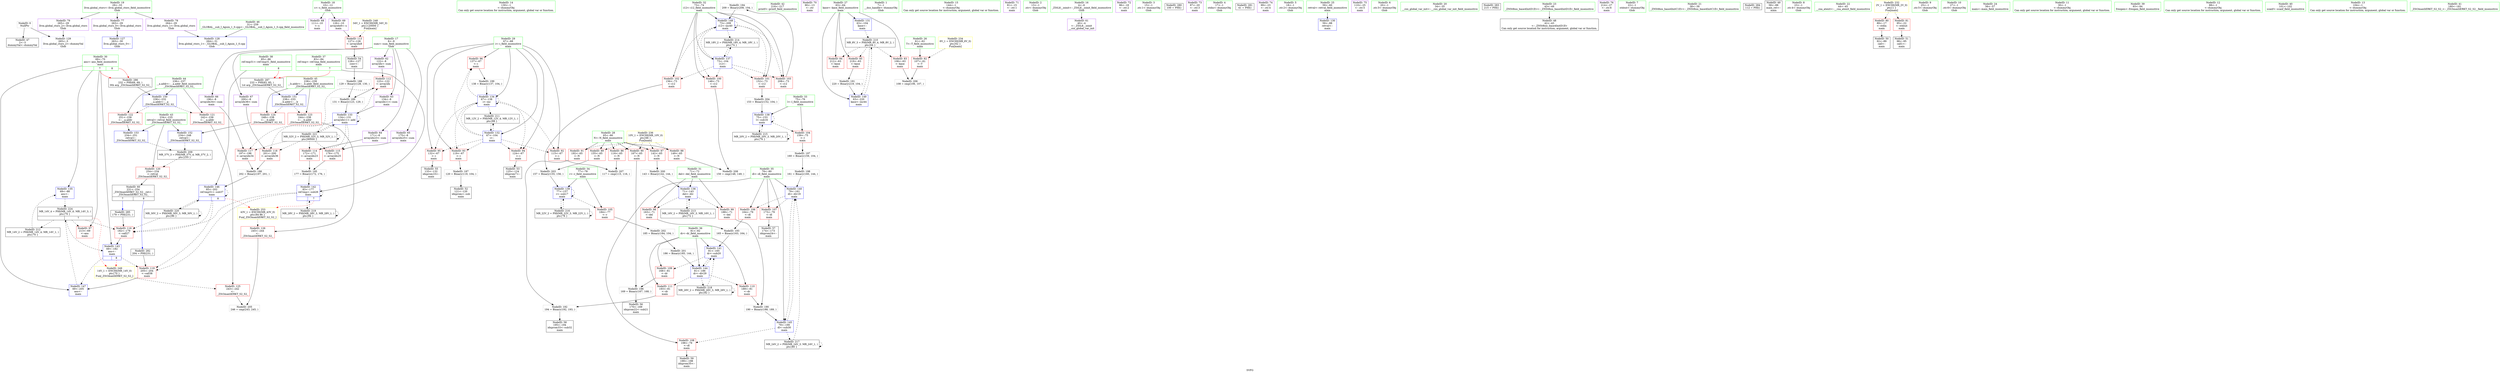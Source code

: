 digraph "SVFG" {
	label="SVFG";

	Node0x55e42d2d6420 [shape=record,color=grey,label="{NodeID: 0\nNullPtr}"];
	Node0x55e42d2d6420 -> Node0x55e42d2f29a0[style=solid];
	Node0x55e42d2d6420 -> Node0x55e42d2f8db0[style=solid];
	Node0x55e42d2f3380 [shape=record,color=red,label="{NodeID: 97\n213\<--69\n\<--ans\nmain\n}"];
	Node0x55e42d2f0e00 [shape=record,color=green,label="{NodeID: 14\n130\<--1\n\<--dummyObj\nCan only get source location for instruction, argument, global var or function.}"];
	Node0x55e42d2f6640 [shape=record,color=grey,label="{NodeID: 194\n209 = Binary(208, 104, )\n}"];
	Node0x55e42d2f6640 -> Node0x55e42d2f9d50[style=solid];
	Node0x55e42d2f2ec0 [shape=record,color=red,label="{NodeID: 111\n193\<--81\n\<--dr\nmain\n}"];
	Node0x55e42d2f2ec0 -> Node0x55e42d2f6340[style=solid];
	Node0x55e42d2f1940 [shape=record,color=green,label="{NodeID: 28\n65\<--66\nN\<--N_field_insensitive\nmain\n}"];
	Node0x55e42d2f1940 -> Node0x55e42d2f5a60[style=solid];
	Node0x55e42d2f1940 -> Node0x55e42d2f5b30[style=solid];
	Node0x55e42d2f1940 -> Node0x55e42d2f5c00[style=solid];
	Node0x55e42d2f1940 -> Node0x55e42d2f5cd0[style=solid];
	Node0x55e42d2f1940 -> Node0x55e42d2f5da0[style=solid];
	Node0x55e42d2f1940 -> Node0x55e42d2f5e70[style=solid];
	Node0x55e42d2ff110 [shape=record,color=grey,label="{NodeID: 208\n150 = cmp(148, 149, )\n}"];
	Node0x55e42d2f8a40 [shape=record,color=red,label="{NodeID: 125\n243\<--242\n\<--\n_ZSt3maxIiERKT_S2_S2_\n}"];
	Node0x55e42d2f8a40 -> Node0x55e42d2fec90[style=solid];
	Node0x55e42d2f2530 [shape=record,color=green,label="{NodeID: 42\n216\<--217\nprintf\<--printf_field_insensitive\n}"];
	Node0x55e42d2f9600 [shape=record,color=blue,label="{NodeID: 139\n77\<--157\nr\<--sub17\nmain\n}"];
	Node0x55e42d2f9600 -> Node0x55e42d2f3a00[style=dashed];
	Node0x55e42d2f9600 -> Node0x55e42d2f9600[style=dashed];
	Node0x55e42d2f9600 -> Node0x55e42d308240[style=dashed];
	Node0x55e42d2f4170 [shape=record,color=black,label="{NodeID: 56\n170\<--169\nidxprom22\<--sub21\nmain\n}"];
	Node0x55e42d30e810 [shape=record,color=yellow,style=double,label="{NodeID: 236\n10V_1 = ENCHI(MR_10V_0)\npts\{66 \}\nFun[main]}"];
	Node0x55e42d30e810 -> Node0x55e42d2f5a60[style=dashed];
	Node0x55e42d30e810 -> Node0x55e42d2f5b30[style=dashed];
	Node0x55e42d30e810 -> Node0x55e42d2f5c00[style=dashed];
	Node0x55e42d30e810 -> Node0x55e42d2f5cd0[style=dashed];
	Node0x55e42d30e810 -> Node0x55e42d2f5da0[style=dashed];
	Node0x55e42d30e810 -> Node0x55e42d2f5e70[style=dashed];
	Node0x55e42d2fa160 [shape=record,color=blue,label="{NodeID: 153\n234\<--251\nretval\<--\n_ZSt3maxIiERKT_S2_S2_\n}"];
	Node0x55e42d2fa160 -> Node0x55e42d305f40[style=dashed];
	Node0x55e42d2f4cd0 [shape=record,color=purple,label="{NodeID: 70\n90\<--13\n\<--.str\nmain\n}"];
	Node0x55e42d2f58c0 [shape=record,color=red,label="{NodeID: 84\n212\<--63\n\<--kase\nmain\n}"];
	Node0x55e42d2ef690 [shape=record,color=green,label="{NodeID: 1\n7\<--1\n__dso_handle\<--dummyObj\nGlob }"];
	Node0x55e42d2f3450 [shape=record,color=red,label="{NodeID: 98\n163\<--71\n\<--del\nmain\n}"];
	Node0x55e42d2f3450 -> Node0x55e42d2f64c0[style=solid];
	Node0x55e42d2f0e90 [shape=record,color=green,label="{NodeID: 15\n144\<--1\n\<--dummyObj\nCan only get source location for instruction, argument, global var or function.}"];
	Node0x55e42d2f67c0 [shape=record,color=grey,label="{NodeID: 195\n177 = Binary(172, 176, )\n}"];
	Node0x55e42d2f67c0 -> Node0x55e42d2f9870[style=solid];
	Node0x55e42d2f2f90 [shape=record,color=red,label="{NodeID: 112\n123\<--122\n\<--arrayidx\nmain\n}"];
	Node0x55e42d2f2f90 -> Node0x55e42d2fc480[style=solid];
	Node0x55e42d2f1a10 [shape=record,color=green,label="{NodeID: 29\n67\<--68\ni\<--i_field_insensitive\nmain\n}"];
	Node0x55e42d2f1a10 -> Node0x55e42d2f5f40[style=solid];
	Node0x55e42d2f1a10 -> Node0x55e42d2f6010[style=solid];
	Node0x55e42d2f1a10 -> Node0x55e42d2f60e0[style=solid];
	Node0x55e42d2f1a10 -> Node0x55e42d2f61b0[style=solid];
	Node0x55e42d2f1a10 -> Node0x55e42d2f32b0[style=solid];
	Node0x55e42d2f1a10 -> Node0x55e42d2f9050[style=solid];
	Node0x55e42d2f1a10 -> Node0x55e42d2f91f0[style=solid];
	Node0x55e42d305f40 [shape=record,color=black,label="{NodeID: 209\nMR_37V_3 = PHI(MR_37V_4, MR_37V_2, )\npts\{235 \}\n}"];
	Node0x55e42d305f40 -> Node0x55e42d2f8630[style=dashed];
	Node0x55e42d2f8b10 [shape=record,color=red,label="{NodeID: 126\n245\<--244\n\<--\n_ZSt3maxIiERKT_S2_S2_\n}"];
	Node0x55e42d2f8b10 -> Node0x55e42d2fec90[style=solid];
	Node0x55e42d2f2630 [shape=record,color=green,label="{NodeID: 43\n234\<--235\nretval\<--retval_field_insensitive\n_ZSt3maxIiERKT_S2_S2_\n}"];
	Node0x55e42d2f2630 -> Node0x55e42d2f8630[style=solid];
	Node0x55e42d2f2630 -> Node0x55e42d2fa090[style=solid];
	Node0x55e42d2f2630 -> Node0x55e42d2fa160[style=solid];
	Node0x55e42d2f96d0 [shape=record,color=blue,label="{NodeID: 140\n79\<--161\ndl\<--div19\nmain\n}"];
	Node0x55e42d2f96d0 -> Node0x55e42d2f2ab0[style=dashed];
	Node0x55e42d2f96d0 -> Node0x55e42d2f2b80[style=dashed];
	Node0x55e42d2f96d0 -> Node0x55e42d2f9ae0[style=dashed];
	Node0x55e42d2f4240 [shape=record,color=black,label="{NodeID: 57\n174\<--173\nidxprom24\<--\nmain\n}"];
	Node0x55e42d2f4da0 [shape=record,color=purple,label="{NodeID: 71\n91\<--15\n\<--.str.1\nmain\n}"];
	Node0x55e42d2f5990 [shape=record,color=red,label="{NodeID: 85\n219\<--63\n\<--kase\nmain\n}"];
	Node0x55e42d2f5990 -> Node0x55e42d2fc780[style=solid];
	Node0x55e42d2eff40 [shape=record,color=green,label="{NodeID: 2\n13\<--1\n.str\<--dummyObj\nGlob }"];
	Node0x55e42d2f3520 [shape=record,color=red,label="{NodeID: 99\n188\<--71\n\<--del\nmain\n}"];
	Node0x55e42d2f3520 -> Node0x55e42d2fc600[style=solid];
	Node0x55e42d2f0f20 [shape=record,color=green,label="{NodeID: 16\n4\<--6\n_ZStL8__ioinit\<--_ZStL8__ioinit_field_insensitive\nGlob }"];
	Node0x55e42d2f0f20 -> Node0x55e42d2f4580[style=solid];
	Node0x55e42d2f6940 [shape=record,color=grey,label="{NodeID: 196\n169 = Binary(167, 168, )\n}"];
	Node0x55e42d2f6940 -> Node0x55e42d2f4170[style=solid];
	Node0x55e42d2f3060 [shape=record,color=red,label="{NodeID: 113\n127\<--126\n\<--arrayidx8\nmain\n}"];
	Node0x55e42d2f3060 -> Node0x55e42d2f3fd0[style=solid];
	Node0x55e42d2f1ae0 [shape=record,color=green,label="{NodeID: 30\n69\<--70\nans\<--ans_field_insensitive\nmain\n|{|<s4>7|<s5>8}}"];
	Node0x55e42d2f1ae0 -> Node0x55e42d2f3380[style=solid];
	Node0x55e42d2f1ae0 -> Node0x55e42d2f92c0[style=solid];
	Node0x55e42d2f1ae0 -> Node0x55e42d2f9940[style=solid];
	Node0x55e42d2f1ae0 -> Node0x55e42d2f9c80[style=solid];
	Node0x55e42d2f1ae0:s4 -> Node0x55e42d31da40[style=solid,color=red];
	Node0x55e42d2f1ae0:s5 -> Node0x55e42d31da40[style=solid,color=red];
	Node0x55e42d306440 [shape=record,color=black,label="{NodeID: 210\nMR_8V_3 = PHI(MR_8V_4, MR_8V_2, )\npts\{64 \}\n}"];
	Node0x55e42d306440 -> Node0x55e42d2f57f0[style=dashed];
	Node0x55e42d306440 -> Node0x55e42d2f58c0[style=dashed];
	Node0x55e42d306440 -> Node0x55e42d2f5990[style=dashed];
	Node0x55e42d306440 -> Node0x55e42d2f9e20[style=dashed];
	Node0x55e42d2f8be0 [shape=record,color=blue,label="{NodeID: 127\n263\<--30\nllvm.global_ctors_0\<--\nGlob }"];
	Node0x55e42d2f2700 [shape=record,color=green,label="{NodeID: 44\n236\<--237\n__a.addr\<--__a.addr_field_insensitive\n_ZSt3maxIiERKT_S2_S2_\n}"];
	Node0x55e42d2f2700 -> Node0x55e42d2f8700[style=solid];
	Node0x55e42d2f2700 -> Node0x55e42d2f87d0[style=solid];
	Node0x55e42d2f2700 -> Node0x55e42d2f9ef0[style=solid];
	Node0x55e42d30aa40 [shape=record,color=black,label="{NodeID: 224\nMR_14V_4 = PHI(MR_14V_6, MR_14V_3, )\npts\{70 \}\n|{|<s4>7}}"];
	Node0x55e42d30aa40 -> Node0x55e42d2f3380[style=dashed];
	Node0x55e42d30aa40 -> Node0x55e42d2f8330[style=dashed];
	Node0x55e42d30aa40 -> Node0x55e42d2f9940[style=dashed];
	Node0x55e42d30aa40 -> Node0x55e42d306e40[style=dashed];
	Node0x55e42d30aa40:s4 -> Node0x55e42d30f370[style=dashed,color=red];
	Node0x55e42d2f97a0 [shape=record,color=blue,label="{NodeID: 141\n81\<--165\ndr\<--sub20\nmain\n}"];
	Node0x55e42d2f97a0 -> Node0x55e42d2f2d20[style=dashed];
	Node0x55e42d2f97a0 -> Node0x55e42d2f9a10[style=dashed];
	Node0x55e42d2f4310 [shape=record,color=black,label="{NodeID: 58\n195\<--194\nidxprom33\<--sub32\nmain\n}"];
	Node0x55e42d2f4e70 [shape=record,color=purple,label="{NodeID: 72\n96\<--18\n\<--.str.2\nmain\n}"];
	Node0x55e42d2f5a60 [shape=record,color=red,label="{NodeID: 86\n116\<--65\n\<--N\nmain\n}"];
	Node0x55e42d2f5a60 -> Node0x55e42d2fef90[style=solid];
	Node0x55e42d2effd0 [shape=record,color=green,label="{NodeID: 3\n15\<--1\n.str.1\<--dummyObj\nGlob }"];
	Node0x55e42d2f35f0 [shape=record,color=red,label="{NodeID: 100\n148\<--73\n\<--i12\nmain\n}"];
	Node0x55e42d2f35f0 -> Node0x55e42d2ff110[style=solid];
	Node0x55e42d2f0ff0 [shape=record,color=green,label="{NodeID: 17\n8\<--9\nsum\<--sum_field_insensitive\nGlob }"];
	Node0x55e42d2f0ff0 -> Node0x55e42d2f4650[style=solid];
	Node0x55e42d2f0ff0 -> Node0x55e42d2f4720[style=solid];
	Node0x55e42d2f0ff0 -> Node0x55e42d2f47f0[style=solid];
	Node0x55e42d2f0ff0 -> Node0x55e42d2f48c0[style=solid];
	Node0x55e42d2f0ff0 -> Node0x55e42d2f4990[style=solid];
	Node0x55e42d2f0ff0 -> Node0x55e42d2f4a60[style=solid];
	Node0x55e42d084520 [shape=record,color=black,label="{NodeID: 280\n100 = PHI()\n}"];
	Node0x55e42d2f6ac0 [shape=record,color=grey,label="{NodeID: 197\n160 = Binary(159, 104, )\n}"];
	Node0x55e42d2f6ac0 -> Node0x55e42d2f6c40[style=solid];
	Node0x55e42d2f3130 [shape=record,color=red,label="{NodeID: 114\n172\<--171\n\<--arrayidx23\nmain\n}"];
	Node0x55e42d2f3130 -> Node0x55e42d2f67c0[style=solid];
	Node0x55e42d2f1bb0 [shape=record,color=green,label="{NodeID: 31\n71\<--72\ndel\<--del_field_insensitive\nmain\n}"];
	Node0x55e42d2f1bb0 -> Node0x55e42d2f3450[style=solid];
	Node0x55e42d2f1bb0 -> Node0x55e42d2f3520[style=solid];
	Node0x55e42d2f1bb0 -> Node0x55e42d2f9390[style=solid];
	Node0x55e42d306940 [shape=record,color=black,label="{NodeID: 211\nMR_12V_2 = PHI(MR_12V_4, MR_12V_1, )\npts\{68 \}\n}"];
	Node0x55e42d306940 -> Node0x55e42d2f9050[style=dashed];
	Node0x55e42d2f8cb0 [shape=record,color=blue,label="{NodeID: 128\n264\<--31\nllvm.global_ctors_1\<--_GLOBAL__sub_I_Aguin_1_0.cpp\nGlob }"];
	Node0x55e42d2f27d0 [shape=record,color=green,label="{NodeID: 45\n238\<--239\n__b.addr\<--__b.addr_field_insensitive\n_ZSt3maxIiERKT_S2_S2_\n}"];
	Node0x55e42d2f27d0 -> Node0x55e42d2f88a0[style=solid];
	Node0x55e42d2f27d0 -> Node0x55e42d2f8970[style=solid];
	Node0x55e42d2f27d0 -> Node0x55e42d2f9fc0[style=solid];
	Node0x55e42d2f9870 [shape=record,color=blue,label="{NodeID: 142\n83\<--177\nref.tmp\<--sub26\nmain\n|{|<s4>7}}"];
	Node0x55e42d2f9870 -> Node0x55e42d2f8330[style=dashed];
	Node0x55e42d2f9870 -> Node0x55e42d2f8560[style=dashed];
	Node0x55e42d2f9870 -> Node0x55e42d2f9870[style=dashed];
	Node0x55e42d2f9870 -> Node0x55e42d309140[style=dashed];
	Node0x55e42d2f9870:s4 -> Node0x55e42d30f720[style=dashed,color=red];
	Node0x55e42d2f43e0 [shape=record,color=black,label="{NodeID: 59\n199\<--198\nidxprom35\<--\nmain\n}"];
	Node0x55e42d2f4f40 [shape=record,color=purple,label="{NodeID: 73\n97\<--20\n\<--.str.3\nmain\n}"];
	Node0x55e42d30f720 [shape=record,color=yellow,style=double,label="{NodeID: 253\n43V_1 = ENCHI(MR_43V_0)\npts\{84 86 \}\nFun[_ZSt3maxIiERKT_S2_S2_]}"];
	Node0x55e42d30f720 -> Node0x55e42d2f8b10[style=dashed];
	Node0x55e42d2f5b30 [shape=record,color=red,label="{NodeID: 87\n142\<--65\n\<--N\nmain\n}"];
	Node0x55e42d2f5b30 -> Node0x55e42d2f6f40[style=solid];
	Node0x55e42d2f0060 [shape=record,color=green,label="{NodeID: 4\n17\<--1\nstdin\<--dummyObj\nGlob }"];
	Node0x55e42d2f36c0 [shape=record,color=red,label="{NodeID: 101\n152\<--73\n\<--i12\nmain\n}"];
	Node0x55e42d2f36c0 -> Node0x55e42d2feb10[style=solid];
	Node0x55e42d2f10c0 [shape=record,color=green,label="{NodeID: 18\n10\<--12\ns\<--s_field_insensitive\nGlob }"];
	Node0x55e42d2f10c0 -> Node0x55e42d2f4b30[style=solid];
	Node0x55e42d2f10c0 -> Node0x55e42d2f4c00[style=solid];
	Node0x55e42d31d450 [shape=record,color=black,label="{NodeID: 281\n41 = PHI()\n}"];
	Node0x55e42d2f6c40 [shape=record,color=grey,label="{NodeID: 198\n161 = Binary(160, 144, )\n}"];
	Node0x55e42d2f6c40 -> Node0x55e42d2f96d0[style=solid];
	Node0x55e42d2f82a0 [shape=record,color=red,label="{NodeID: 115\n176\<--175\n\<--arrayidx25\nmain\n}"];
	Node0x55e42d2f82a0 -> Node0x55e42d2f67c0[style=solid];
	Node0x55e42d2f1c80 [shape=record,color=green,label="{NodeID: 32\n73\<--74\ni12\<--i12_field_insensitive\nmain\n}"];
	Node0x55e42d2f1c80 -> Node0x55e42d2f35f0[style=solid];
	Node0x55e42d2f1c80 -> Node0x55e42d2f36c0[style=solid];
	Node0x55e42d2f1c80 -> Node0x55e42d2f3790[style=solid];
	Node0x55e42d2f1c80 -> Node0x55e42d2f3860[style=solid];
	Node0x55e42d2f1c80 -> Node0x55e42d2f9460[style=solid];
	Node0x55e42d2f1c80 -> Node0x55e42d2f9d50[style=solid];
	Node0x55e42d306e40 [shape=record,color=black,label="{NodeID: 212\nMR_14V_2 = PHI(MR_14V_4, MR_14V_1, )\npts\{70 \}\n}"];
	Node0x55e42d306e40 -> Node0x55e42d2f92c0[style=dashed];
	Node0x55e42d2f8db0 [shape=record,color=blue, style = dotted,label="{NodeID: 129\n265\<--3\nllvm.global_ctors_2\<--dummyVal\nGlob }"];
	Node0x55e42d2f28a0 [shape=record,color=green,label="{NodeID: 46\n31\<--259\n_GLOBAL__sub_I_Aguin_1_0.cpp\<--_GLOBAL__sub_I_Aguin_1_0.cpp_field_insensitive\n}"];
	Node0x55e42d2f28a0 -> Node0x55e42d2f8cb0[style=solid];
	Node0x55e42d2f9940 [shape=record,color=blue,label="{NodeID: 143\n69\<--182\nans\<--\nmain\n|{|<s2>8}}"];
	Node0x55e42d2f9940 -> Node0x55e42d2f8560[style=dashed];
	Node0x55e42d2f9940 -> Node0x55e42d2f9c80[style=dashed];
	Node0x55e42d2f9940:s2 -> Node0x55e42d30f370[style=dashed,color=red];
	Node0x55e42d2f44b0 [shape=record,color=black,label="{NodeID: 60\n231\<--254\n_ZSt3maxIiERKT_S2_S2__ret\<--\n_ZSt3maxIiERKT_S2_S2_\n|{<s0>7|<s1>8}}"];
	Node0x55e42d2f44b0:s0 -> Node0x55e42d31d8e0[style=solid,color=blue];
	Node0x55e42d2f44b0:s1 -> Node0x55e42d31d550[style=solid,color=blue];
	Node0x55e42d2f5010 [shape=record,color=purple,label="{NodeID: 74\n99\<--23\n\<--.str.4\nmain\n}"];
	Node0x55e42d2f5c00 [shape=record,color=red,label="{NodeID: 88\n149\<--65\n\<--N\nmain\n}"];
	Node0x55e42d2f5c00 -> Node0x55e42d2ff110[style=solid];
	Node0x55e42d2f08f0 [shape=record,color=green,label="{NodeID: 5\n18\<--1\n.str.2\<--dummyObj\nGlob }"];
	Node0x55e42d2f3790 [shape=record,color=red,label="{NodeID: 102\n156\<--73\n\<--i12\nmain\n}"];
	Node0x55e42d2f3790 -> Node0x55e42d2fe990[style=solid];
	Node0x55e42d2f1190 [shape=record,color=green,label="{NodeID: 19\n29\<--33\nllvm.global_ctors\<--llvm.global_ctors_field_insensitive\nGlob }"];
	Node0x55e42d2f1190 -> Node0x55e42d2f5280[style=solid];
	Node0x55e42d2f1190 -> Node0x55e42d2f5380[style=solid];
	Node0x55e42d2f1190 -> Node0x55e42d2f5480[style=solid];
	Node0x55e42d31d550 [shape=record,color=black,label="{NodeID: 282\n204 = PHI(231, )\n}"];
	Node0x55e42d31d550 -> Node0x55e42d2f8560[style=solid];
	Node0x55e42d2f6dc0 [shape=record,color=grey,label="{NodeID: 199\n138 = Binary(137, 104, )\n}"];
	Node0x55e42d2f6dc0 -> Node0x55e42d2f91f0[style=solid];
	Node0x55e42d2f8330 [shape=record,color=red,label="{NodeID: 116\n182\<--179\n\<--call27\nmain\n}"];
	Node0x55e42d2f8330 -> Node0x55e42d2f9940[style=solid];
	Node0x55e42d2f1d50 [shape=record,color=green,label="{NodeID: 33\n75\<--76\nl\<--l_field_insensitive\nmain\n}"];
	Node0x55e42d2f1d50 -> Node0x55e42d2f3930[style=solid];
	Node0x55e42d2f1d50 -> Node0x55e42d2f9530[style=solid];
	Node0x55e42d307340 [shape=record,color=black,label="{NodeID: 213\nMR_16V_2 = PHI(MR_16V_3, MR_16V_1, )\npts\{72 \}\n}"];
	Node0x55e42d307340 -> Node0x55e42d2f9390[style=dashed];
	Node0x55e42d2f8eb0 [shape=record,color=blue,label="{NodeID: 130\n59\<--88\nretval\<--\nmain\n}"];
	Node0x55e42d2f29a0 [shape=record,color=black,label="{NodeID: 47\n2\<--3\ndummyVal\<--dummyVal\n}"];
	Node0x55e42d2f9a10 [shape=record,color=blue,label="{NodeID: 144\n81\<--186\ndr\<--div29\nmain\n}"];
	Node0x55e42d2f9a10 -> Node0x55e42d2f2df0[style=dashed];
	Node0x55e42d2f9a10 -> Node0x55e42d2f2ec0[style=dashed];
	Node0x55e42d2f9a10 -> Node0x55e42d2f97a0[style=dashed];
	Node0x55e42d2f9a10 -> Node0x55e42d308c40[style=dashed];
	Node0x55e42d2f4580 [shape=record,color=purple,label="{NodeID: 61\n40\<--4\n\<--_ZStL8__ioinit\n__cxx_global_var_init\n}"];
	Node0x55e42d2f50e0 [shape=record,color=purple,label="{NodeID: 75\n110\<--25\n\<--.str.5\nmain\n}"];
	Node0x55e42d2f5cd0 [shape=record,color=red,label="{NodeID: 89\n155\<--65\n\<--N\nmain\n}"];
	Node0x55e42d2f5cd0 -> Node0x55e42d2fe990[style=solid];
	Node0x55e42d2f0980 [shape=record,color=green,label="{NodeID: 6\n20\<--1\n.str.3\<--dummyObj\nGlob }"];
	Node0x55e42d2fc000 [shape=record,color=grey,label="{NodeID: 186\n202 = Binary(197, 201, )\n}"];
	Node0x55e42d2fc000 -> Node0x55e42d2f9bb0[style=solid];
	Node0x55e42d2f3860 [shape=record,color=red,label="{NodeID: 103\n208\<--73\n\<--i12\nmain\n}"];
	Node0x55e42d2f3860 -> Node0x55e42d2f6640[style=solid];
	Node0x55e42d2f1260 [shape=record,color=green,label="{NodeID: 20\n34\<--35\n__cxx_global_var_init\<--__cxx_global_var_init_field_insensitive\n}"];
	Node0x55e42d31d740 [shape=record,color=black,label="{NodeID: 283\n215 = PHI()\n}"];
	Node0x55e42d2f6f40 [shape=record,color=grey,label="{NodeID: 200\n143 = Binary(142, 144, )\n}"];
	Node0x55e42d2f6f40 -> Node0x55e42d2f9390[style=solid];
	Node0x55e42d2f83c0 [shape=record,color=red,label="{NodeID: 117\n197\<--196\n\<--arrayidx34\nmain\n}"];
	Node0x55e42d2f83c0 -> Node0x55e42d2fc000[style=solid];
	Node0x55e42d2f1e20 [shape=record,color=green,label="{NodeID: 34\n77\<--78\nr\<--r_field_insensitive\nmain\n}"];
	Node0x55e42d2f1e20 -> Node0x55e42d2f3a00[style=solid];
	Node0x55e42d2f1e20 -> Node0x55e42d2f9600[style=solid];
	Node0x55e42d307840 [shape=record,color=black,label="{NodeID: 214\nMR_18V_2 = PHI(MR_18V_4, MR_18V_1, )\npts\{74 \}\n}"];
	Node0x55e42d307840 -> Node0x55e42d2f9460[style=dashed];
	Node0x55e42d2f8f80 [shape=record,color=blue,label="{NodeID: 131\n63\<--104\nkase\<--\nmain\n}"];
	Node0x55e42d2f8f80 -> Node0x55e42d306440[style=dashed];
	Node0x55e42d2f3ac0 [shape=record,color=black,label="{NodeID: 48\n42\<--43\n\<--_ZNSt8ios_base4InitD1Ev\nCan only get source location for instruction, argument, global var or function.}"];
	Node0x55e42d2f9ae0 [shape=record,color=blue,label="{NodeID: 145\n79\<--190\ndl\<--sub30\nmain\n}"];
	Node0x55e42d2f9ae0 -> Node0x55e42d2f2c50[style=dashed];
	Node0x55e42d2f9ae0 -> Node0x55e42d2f96d0[style=dashed];
	Node0x55e42d2f9ae0 -> Node0x55e42d308740[style=dashed];
	Node0x55e42d2f4650 [shape=record,color=purple,label="{NodeID: 62\n122\<--8\narrayidx\<--sum\nmain\n}"];
	Node0x55e42d2f4650 -> Node0x55e42d2f2f90[style=solid];
	Node0x55e42d2f51b0 [shape=record,color=purple,label="{NodeID: 76\n214\<--27\n\<--.str.6\nmain\n}"];
	Node0x55e42d2f5da0 [shape=record,color=red,label="{NodeID: 90\n167\<--65\n\<--N\nmain\n}"];
	Node0x55e42d2f5da0 -> Node0x55e42d2f6940[style=solid];
	Node0x55e42d2f0a10 [shape=record,color=green,label="{NodeID: 7\n22\<--1\nstdout\<--dummyObj\nGlob }"];
	Node0x55e42d2fc180 [shape=record,color=grey,label="{NodeID: 187\n120 = Binary(119, 104, )\n}"];
	Node0x55e42d2fc180 -> Node0x55e42d2f3e30[style=solid];
	Node0x55e42d2f3930 [shape=record,color=red,label="{NodeID: 104\n159\<--75\n\<--l\nmain\n}"];
	Node0x55e42d2f3930 -> Node0x55e42d2f6ac0[style=solid];
	Node0x55e42d2f1330 [shape=record,color=green,label="{NodeID: 21\n38\<--39\n_ZNSt8ios_base4InitC1Ev\<--_ZNSt8ios_base4InitC1Ev_field_insensitive\n}"];
	Node0x55e42d31d810 [shape=record,color=black,label="{NodeID: 284\n112 = PHI()\n}"];
	Node0x55e42d2f70c0 [shape=record,color=grey,label="{NodeID: 201\n186 = Binary(185, 144, )\n}"];
	Node0x55e42d2f70c0 -> Node0x55e42d2f9a10[style=solid];
	Node0x55e42d2f8490 [shape=record,color=red,label="{NodeID: 118\n201\<--200\n\<--arrayidx36\nmain\n}"];
	Node0x55e42d2f8490 -> Node0x55e42d2fc000[style=solid];
	Node0x55e42d2f1ef0 [shape=record,color=green,label="{NodeID: 35\n79\<--80\ndl\<--dl_field_insensitive\nmain\n}"];
	Node0x55e42d2f1ef0 -> Node0x55e42d2f2ab0[style=solid];
	Node0x55e42d2f1ef0 -> Node0x55e42d2f2b80[style=solid];
	Node0x55e42d2f1ef0 -> Node0x55e42d2f2c50[style=solid];
	Node0x55e42d2f1ef0 -> Node0x55e42d2f96d0[style=solid];
	Node0x55e42d2f1ef0 -> Node0x55e42d2f9ae0[style=solid];
	Node0x55e42d307d40 [shape=record,color=black,label="{NodeID: 215\nMR_20V_2 = PHI(MR_20V_3, MR_20V_1, )\npts\{76 \}\n}"];
	Node0x55e42d307d40 -> Node0x55e42d2f9530[style=dashed];
	Node0x55e42d307d40 -> Node0x55e42d307d40[style=dashed];
	Node0x55e42d2f9050 [shape=record,color=blue,label="{NodeID: 132\n67\<--104\ni\<--\nmain\n}"];
	Node0x55e42d2f9050 -> Node0x55e42d2f5f40[style=dashed];
	Node0x55e42d2f9050 -> Node0x55e42d2f6010[style=dashed];
	Node0x55e42d2f9050 -> Node0x55e42d2f60e0[style=dashed];
	Node0x55e42d2f9050 -> Node0x55e42d2f61b0[style=dashed];
	Node0x55e42d2f9050 -> Node0x55e42d2f32b0[style=dashed];
	Node0x55e42d2f9050 -> Node0x55e42d2f91f0[style=dashed];
	Node0x55e42d2f9050 -> Node0x55e42d306940[style=dashed];
	Node0x55e42d2f3bc0 [shape=record,color=black,label="{NodeID: 49\n58\<--88\nmain_ret\<--\nmain\n}"];
	Node0x55e42d2f9bb0 [shape=record,color=blue,label="{NodeID: 146\n85\<--202\nref.tmp31\<--sub37\nmain\n|{|<s4>8}}"];
	Node0x55e42d2f9bb0 -> Node0x55e42d2f8330[style=dashed];
	Node0x55e42d2f9bb0 -> Node0x55e42d2f8560[style=dashed];
	Node0x55e42d2f9bb0 -> Node0x55e42d2f9bb0[style=dashed];
	Node0x55e42d2f9bb0 -> Node0x55e42d309640[style=dashed];
	Node0x55e42d2f9bb0:s4 -> Node0x55e42d30f720[style=dashed,color=red];
	Node0x55e42d2f4720 [shape=record,color=purple,label="{NodeID: 63\n134\<--8\narrayidx11\<--sum\nmain\n}"];
	Node0x55e42d2f4720 -> Node0x55e42d2f9120[style=solid];
	Node0x55e42d2f5280 [shape=record,color=purple,label="{NodeID: 77\n263\<--29\nllvm.global_ctors_0\<--llvm.global_ctors\nGlob }"];
	Node0x55e42d2f5280 -> Node0x55e42d2f8be0[style=solid];
	Node0x55e42d2f5e70 [shape=record,color=red,label="{NodeID: 91\n192\<--65\n\<--N\nmain\n}"];
	Node0x55e42d2f5e70 -> Node0x55e42d2f6340[style=solid];
	Node0x55e42d2f0aa0 [shape=record,color=green,label="{NodeID: 8\n23\<--1\n.str.4\<--dummyObj\nGlob }"];
	Node0x55e42d2fc300 [shape=record,color=grey,label="{NodeID: 188\n129 = Binary(128, 130, )\n}"];
	Node0x55e42d2fc300 -> Node0x55e42d2fc480[style=solid];
	Node0x55e42d2f3a00 [shape=record,color=red,label="{NodeID: 105\n184\<--77\n\<--r\nmain\n}"];
	Node0x55e42d2f3a00 -> Node0x55e42d2fe850[style=solid];
	Node0x55e42d2f1400 [shape=record,color=green,label="{NodeID: 22\n44\<--45\n__cxa_atexit\<--__cxa_atexit_field_insensitive\n}"];
	Node0x55e42d31d8e0 [shape=record,color=black,label="{NodeID: 285\n179 = PHI(231, )\n}"];
	Node0x55e42d31d8e0 -> Node0x55e42d2f8330[style=solid];
	Node0x55e42d2fe850 [shape=record,color=grey,label="{NodeID: 202\n185 = Binary(184, 104, )\n}"];
	Node0x55e42d2fe850 -> Node0x55e42d2f70c0[style=solid];
	Node0x55e42d2f8560 [shape=record,color=red,label="{NodeID: 119\n205\<--204\n\<--call38\nmain\n}"];
	Node0x55e42d2f8560 -> Node0x55e42d2f9c80[style=solid];
	Node0x55e42d2f1fc0 [shape=record,color=green,label="{NodeID: 36\n81\<--82\ndr\<--dr_field_insensitive\nmain\n}"];
	Node0x55e42d2f1fc0 -> Node0x55e42d2f2d20[style=solid];
	Node0x55e42d2f1fc0 -> Node0x55e42d2f2df0[style=solid];
	Node0x55e42d2f1fc0 -> Node0x55e42d2f2ec0[style=solid];
	Node0x55e42d2f1fc0 -> Node0x55e42d2f97a0[style=solid];
	Node0x55e42d2f1fc0 -> Node0x55e42d2f9a10[style=solid];
	Node0x55e42d308240 [shape=record,color=black,label="{NodeID: 216\nMR_22V_2 = PHI(MR_22V_3, MR_22V_1, )\npts\{78 \}\n}"];
	Node0x55e42d308240 -> Node0x55e42d2f9600[style=dashed];
	Node0x55e42d308240 -> Node0x55e42d308240[style=dashed];
	Node0x55e42d2f9120 [shape=record,color=blue,label="{NodeID: 133\n134\<--131\narrayidx11\<--add\nmain\n}"];
	Node0x55e42d2f9120 -> Node0x55e42d2f2f90[style=dashed];
	Node0x55e42d2f9120 -> Node0x55e42d2f3130[style=dashed];
	Node0x55e42d2f9120 -> Node0x55e42d2f82a0[style=dashed];
	Node0x55e42d2f9120 -> Node0x55e42d2f83c0[style=dashed];
	Node0x55e42d2f9120 -> Node0x55e42d2f8490[style=dashed];
	Node0x55e42d2f9120 -> Node0x55e42d2f9120[style=dashed];
	Node0x55e42d2f9120 -> Node0x55e42d309b40[style=dashed];
	Node0x55e42d2f3c90 [shape=record,color=black,label="{NodeID: 50\n92\<--89\ncall\<--\nmain\n}"];
	Node0x55e42d2f9c80 [shape=record,color=blue,label="{NodeID: 147\n69\<--205\nans\<--\nmain\n}"];
	Node0x55e42d2f9c80 -> Node0x55e42d30aa40[style=dashed];
	Node0x55e42d2f47f0 [shape=record,color=purple,label="{NodeID: 64\n171\<--8\narrayidx23\<--sum\nmain\n}"];
	Node0x55e42d2f47f0 -> Node0x55e42d2f3130[style=solid];
	Node0x55e42d2f5380 [shape=record,color=purple,label="{NodeID: 78\n264\<--29\nllvm.global_ctors_1\<--llvm.global_ctors\nGlob }"];
	Node0x55e42d2f5380 -> Node0x55e42d2f8cb0[style=solid];
	Node0x55e42d2f5f40 [shape=record,color=red,label="{NodeID: 92\n115\<--67\n\<--i\nmain\n}"];
	Node0x55e42d2f5f40 -> Node0x55e42d2fef90[style=solid];
	Node0x55e42d2f0b30 [shape=record,color=green,label="{NodeID: 9\n25\<--1\n.str.5\<--dummyObj\nGlob }"];
	Node0x55e42d2fc480 [shape=record,color=grey,label="{NodeID: 189\n131 = Binary(123, 129, )\n}"];
	Node0x55e42d2fc480 -> Node0x55e42d2f9120[style=solid];
	Node0x55e42d2f2ab0 [shape=record,color=red,label="{NodeID: 106\n164\<--79\n\<--dl\nmain\n}"];
	Node0x55e42d2f2ab0 -> Node0x55e42d2f64c0[style=solid];
	Node0x55e42d2f14d0 [shape=record,color=green,label="{NodeID: 23\n43\<--49\n_ZNSt8ios_base4InitD1Ev\<--_ZNSt8ios_base4InitD1Ev_field_insensitive\n}"];
	Node0x55e42d2f14d0 -> Node0x55e42d2f3ac0[style=solid];
	Node0x55e42d31da40 [shape=record,color=black,label="{NodeID: 286\n232 = PHI(69, 69, )\n0th arg _ZSt3maxIiERKT_S2_S2_ }"];
	Node0x55e42d31da40 -> Node0x55e42d2f9ef0[style=solid];
	Node0x55e42d2fe990 [shape=record,color=grey,label="{NodeID: 203\n157 = Binary(155, 156, )\n}"];
	Node0x55e42d2fe990 -> Node0x55e42d2f9600[style=solid];
	Node0x55e42d2f8630 [shape=record,color=red,label="{NodeID: 120\n254\<--234\n\<--retval\n_ZSt3maxIiERKT_S2_S2_\n}"];
	Node0x55e42d2f8630 -> Node0x55e42d2f44b0[style=solid];
	Node0x55e42d2f2090 [shape=record,color=green,label="{NodeID: 37\n83\<--84\nref.tmp\<--ref.tmp_field_insensitive\nmain\n|{|<s1>7}}"];
	Node0x55e42d2f2090 -> Node0x55e42d2f9870[style=solid];
	Node0x55e42d2f2090:s1 -> Node0x55e42d31dc50[style=solid,color=red];
	Node0x55e42d308740 [shape=record,color=black,label="{NodeID: 217\nMR_24V_2 = PHI(MR_24V_3, MR_24V_1, )\npts\{80 \}\n}"];
	Node0x55e42d308740 -> Node0x55e42d2f96d0[style=dashed];
	Node0x55e42d308740 -> Node0x55e42d308740[style=dashed];
	Node0x55e42d2f91f0 [shape=record,color=blue,label="{NodeID: 134\n67\<--138\ni\<--inc\nmain\n}"];
	Node0x55e42d2f91f0 -> Node0x55e42d2f5f40[style=dashed];
	Node0x55e42d2f91f0 -> Node0x55e42d2f6010[style=dashed];
	Node0x55e42d2f91f0 -> Node0x55e42d2f60e0[style=dashed];
	Node0x55e42d2f91f0 -> Node0x55e42d2f61b0[style=dashed];
	Node0x55e42d2f91f0 -> Node0x55e42d2f32b0[style=dashed];
	Node0x55e42d2f91f0 -> Node0x55e42d2f91f0[style=dashed];
	Node0x55e42d2f91f0 -> Node0x55e42d306940[style=dashed];
	Node0x55e42d2f3d60 [shape=record,color=black,label="{NodeID: 51\n98\<--95\ncall1\<--\nmain\n}"];
	Node0x55e42d2f9d50 [shape=record,color=blue,label="{NodeID: 148\n73\<--209\ni12\<--inc40\nmain\n}"];
	Node0x55e42d2f9d50 -> Node0x55e42d2f35f0[style=dashed];
	Node0x55e42d2f9d50 -> Node0x55e42d2f36c0[style=dashed];
	Node0x55e42d2f9d50 -> Node0x55e42d2f3790[style=dashed];
	Node0x55e42d2f9d50 -> Node0x55e42d2f3860[style=dashed];
	Node0x55e42d2f9d50 -> Node0x55e42d2f9d50[style=dashed];
	Node0x55e42d2f9d50 -> Node0x55e42d307840[style=dashed];
	Node0x55e42d2f48c0 [shape=record,color=purple,label="{NodeID: 65\n175\<--8\narrayidx25\<--sum\nmain\n}"];
	Node0x55e42d2f48c0 -> Node0x55e42d2f82a0[style=solid];
	Node0x55e42d2f5480 [shape=record,color=purple,label="{NodeID: 79\n265\<--29\nllvm.global_ctors_2\<--llvm.global_ctors\nGlob }"];
	Node0x55e42d2f5480 -> Node0x55e42d2f8db0[style=solid];
	Node0x55e42d2f6010 [shape=record,color=red,label="{NodeID: 93\n119\<--67\n\<--i\nmain\n}"];
	Node0x55e42d2f6010 -> Node0x55e42d2fc180[style=solid];
	Node0x55e42d2f0bc0 [shape=record,color=green,label="{NodeID: 10\n27\<--1\n.str.6\<--dummyObj\nGlob }"];
	Node0x55e42d2fc600 [shape=record,color=grey,label="{NodeID: 190\n190 = Binary(188, 189, )\n}"];
	Node0x55e42d2fc600 -> Node0x55e42d2f9ae0[style=solid];
	Node0x55e42d2f2b80 [shape=record,color=red,label="{NodeID: 107\n173\<--79\n\<--dl\nmain\n}"];
	Node0x55e42d2f2b80 -> Node0x55e42d2f4240[style=solid];
	Node0x55e42d2f15d0 [shape=record,color=green,label="{NodeID: 24\n56\<--57\nmain\<--main_field_insensitive\n}"];
	Node0x55e42d31dc50 [shape=record,color=black,label="{NodeID: 287\n233 = PHI(83, 85, )\n1st arg _ZSt3maxIiERKT_S2_S2_ }"];
	Node0x55e42d31dc50 -> Node0x55e42d2f9fc0[style=solid];
	Node0x55e42d2feb10 [shape=record,color=grey,label="{NodeID: 204\n153 = Binary(152, 104, )\n}"];
	Node0x55e42d2feb10 -> Node0x55e42d2f9530[style=solid];
	Node0x55e42d2f8700 [shape=record,color=red,label="{NodeID: 121\n242\<--236\n\<--__a.addr\n_ZSt3maxIiERKT_S2_S2_\n}"];
	Node0x55e42d2f8700 -> Node0x55e42d2f8a40[style=solid];
	Node0x55e42d2f2160 [shape=record,color=green,label="{NodeID: 38\n85\<--86\nref.tmp31\<--ref.tmp31_field_insensitive\nmain\n|{|<s1>8}}"];
	Node0x55e42d2f2160 -> Node0x55e42d2f9bb0[style=solid];
	Node0x55e42d2f2160:s1 -> Node0x55e42d31dc50[style=solid,color=red];
	Node0x55e42d308c40 [shape=record,color=black,label="{NodeID: 218\nMR_26V_2 = PHI(MR_26V_3, MR_26V_1, )\npts\{82 \}\n}"];
	Node0x55e42d308c40 -> Node0x55e42d2f97a0[style=dashed];
	Node0x55e42d308c40 -> Node0x55e42d308c40[style=dashed];
	Node0x55e42d2f92c0 [shape=record,color=blue,label="{NodeID: 135\n69\<--88\nans\<--\nmain\n}"];
	Node0x55e42d2f92c0 -> Node0x55e42d30aa40[style=dashed];
	Node0x55e42d2f3e30 [shape=record,color=black,label="{NodeID: 52\n121\<--120\nidxprom\<--sub\nmain\n}"];
	Node0x55e42d30d240 [shape=record,color=yellow,style=double,label="{NodeID: 232\n2V_1 = ENCHI(MR_2V_0)\npts\{1 \}\nFun[main]}"];
	Node0x55e42d30d240 -> Node0x55e42d2f5580[style=dashed];
	Node0x55e42d30d240 -> Node0x55e42d2f5650[style=dashed];
	Node0x55e42d2f9e20 [shape=record,color=blue,label="{NodeID: 149\n63\<--220\nkase\<--inc44\nmain\n}"];
	Node0x55e42d2f9e20 -> Node0x55e42d306440[style=dashed];
	Node0x55e42d2f4990 [shape=record,color=purple,label="{NodeID: 66\n196\<--8\narrayidx34\<--sum\nmain\n}"];
	Node0x55e42d2f4990 -> Node0x55e42d2f83c0[style=solid];
	Node0x55e42d2f5580 [shape=record,color=red,label="{NodeID: 80\n89\<--17\n\<--stdin\nmain\n}"];
	Node0x55e42d2f5580 -> Node0x55e42d2f3c90[style=solid];
	Node0x55e42d2f60e0 [shape=record,color=red,label="{NodeID: 94\n124\<--67\n\<--i\nmain\n}"];
	Node0x55e42d2f60e0 -> Node0x55e42d2f3f00[style=solid];
	Node0x55e42d2f0c50 [shape=record,color=green,label="{NodeID: 11\n30\<--1\n\<--dummyObj\nCan only get source location for instruction, argument, global var or function.}"];
	Node0x55e42d2fc780 [shape=record,color=grey,label="{NodeID: 191\n220 = Binary(219, 104, )\n}"];
	Node0x55e42d2fc780 -> Node0x55e42d2f9e20[style=solid];
	Node0x55e42d2f2c50 [shape=record,color=red,label="{NodeID: 108\n198\<--79\n\<--dl\nmain\n}"];
	Node0x55e42d2f2c50 -> Node0x55e42d2f43e0[style=solid];
	Node0x55e42d2f16d0 [shape=record,color=green,label="{NodeID: 25\n59\<--60\nretval\<--retval_field_insensitive\nmain\n}"];
	Node0x55e42d2f16d0 -> Node0x55e42d2f8eb0[style=solid];
	Node0x55e42d2fec90 [shape=record,color=grey,label="{NodeID: 205\n246 = cmp(243, 245, )\n}"];
	Node0x55e42d2f87d0 [shape=record,color=red,label="{NodeID: 122\n251\<--236\n\<--__a.addr\n_ZSt3maxIiERKT_S2_S2_\n}"];
	Node0x55e42d2f87d0 -> Node0x55e42d2fa160[style=solid];
	Node0x55e42d2f2230 [shape=record,color=green,label="{NodeID: 39\n93\<--94\nfreopen\<--freopen_field_insensitive\n}"];
	Node0x55e42d309140 [shape=record,color=black,label="{NodeID: 219\nMR_28V_2 = PHI(MR_28V_3, MR_28V_1, )\npts\{84 \}\n}"];
	Node0x55e42d309140 -> Node0x55e42d2f9870[style=dashed];
	Node0x55e42d309140 -> Node0x55e42d309140[style=dashed];
	Node0x55e42d2f9390 [shape=record,color=blue,label="{NodeID: 136\n71\<--143\ndel\<--div\nmain\n}"];
	Node0x55e42d2f9390 -> Node0x55e42d2f3450[style=dashed];
	Node0x55e42d2f9390 -> Node0x55e42d2f3520[style=dashed];
	Node0x55e42d2f9390 -> Node0x55e42d307340[style=dashed];
	Node0x55e42d2f3f00 [shape=record,color=black,label="{NodeID: 53\n125\<--124\nidxprom7\<--\nmain\n}"];
	Node0x55e42d2f9ef0 [shape=record,color=blue,label="{NodeID: 150\n236\<--232\n__a.addr\<--__a\n_ZSt3maxIiERKT_S2_S2_\n}"];
	Node0x55e42d2f9ef0 -> Node0x55e42d2f8700[style=dashed];
	Node0x55e42d2f9ef0 -> Node0x55e42d2f87d0[style=dashed];
	Node0x55e42d2f4a60 [shape=record,color=purple,label="{NodeID: 67\n200\<--8\narrayidx36\<--sum\nmain\n}"];
	Node0x55e42d2f4a60 -> Node0x55e42d2f8490[style=solid];
	Node0x55e42d2f5650 [shape=record,color=red,label="{NodeID: 81\n95\<--22\n\<--stdout\nmain\n}"];
	Node0x55e42d2f5650 -> Node0x55e42d2f3d60[style=solid];
	Node0x55e42d2f61b0 [shape=record,color=red,label="{NodeID: 95\n132\<--67\n\<--i\nmain\n}"];
	Node0x55e42d2f61b0 -> Node0x55e42d2f40a0[style=solid];
	Node0x55e42d2f0ce0 [shape=record,color=green,label="{NodeID: 12\n88\<--1\n\<--dummyObj\nCan only get source location for instruction, argument, global var or function.}"];
	Node0x55e42d2f6340 [shape=record,color=grey,label="{NodeID: 192\n194 = Binary(192, 193, )\n}"];
	Node0x55e42d2f6340 -> Node0x55e42d2f4310[style=solid];
	Node0x55e42d2f2d20 [shape=record,color=red,label="{NodeID: 109\n168\<--81\n\<--dr\nmain\n}"];
	Node0x55e42d2f2d20 -> Node0x55e42d2f6940[style=solid];
	Node0x55e42d2f17a0 [shape=record,color=green,label="{NodeID: 26\n61\<--62\nT\<--T_field_insensitive\nmain\n}"];
	Node0x55e42d2f17a0 -> Node0x55e42d2f5720[style=solid];
	Node0x55e42d2fee10 [shape=record,color=grey,label="{NodeID: 206\n108 = cmp(106, 107, )\n}"];
	Node0x55e42d2f88a0 [shape=record,color=red,label="{NodeID: 123\n244\<--238\n\<--__b.addr\n_ZSt3maxIiERKT_S2_S2_\n}"];
	Node0x55e42d2f88a0 -> Node0x55e42d2f8b10[style=solid];
	Node0x55e42d2f2330 [shape=record,color=green,label="{NodeID: 40\n101\<--102\nscanf\<--scanf_field_insensitive\n}"];
	Node0x55e42d309640 [shape=record,color=black,label="{NodeID: 220\nMR_30V_2 = PHI(MR_30V_3, MR_30V_1, )\npts\{86 \}\n}"];
	Node0x55e42d309640 -> Node0x55e42d2f8330[style=dashed];
	Node0x55e42d309640 -> Node0x55e42d2f9bb0[style=dashed];
	Node0x55e42d309640 -> Node0x55e42d309640[style=dashed];
	Node0x55e42d2f9460 [shape=record,color=blue,label="{NodeID: 137\n73\<--104\ni12\<--\nmain\n}"];
	Node0x55e42d2f9460 -> Node0x55e42d2f35f0[style=dashed];
	Node0x55e42d2f9460 -> Node0x55e42d2f36c0[style=dashed];
	Node0x55e42d2f9460 -> Node0x55e42d2f3790[style=dashed];
	Node0x55e42d2f9460 -> Node0x55e42d2f3860[style=dashed];
	Node0x55e42d2f9460 -> Node0x55e42d2f9d50[style=dashed];
	Node0x55e42d2f9460 -> Node0x55e42d307840[style=dashed];
	Node0x55e42d2f3fd0 [shape=record,color=black,label="{NodeID: 54\n128\<--127\nconv\<--\nmain\n}"];
	Node0x55e42d2f3fd0 -> Node0x55e42d2fc300[style=solid];
	Node0x55e42d30e650 [shape=record,color=yellow,style=double,label="{NodeID: 234\n6V_1 = ENCHI(MR_6V_0)\npts\{62 \}\nFun[main]}"];
	Node0x55e42d30e650 -> Node0x55e42d2f5720[style=dashed];
	Node0x55e42d2f9fc0 [shape=record,color=blue,label="{NodeID: 151\n238\<--233\n__b.addr\<--__b\n_ZSt3maxIiERKT_S2_S2_\n}"];
	Node0x55e42d2f9fc0 -> Node0x55e42d2f88a0[style=dashed];
	Node0x55e42d2f9fc0 -> Node0x55e42d2f8970[style=dashed];
	Node0x55e42d2f4b30 [shape=record,color=purple,label="{NodeID: 68\n111\<--10\n\<--s\nmain\n}"];
	Node0x55e42d30f290 [shape=record,color=yellow,style=double,label="{NodeID: 248\n34V_1 = ENCHI(MR_34V_0)\npts\{120000 \}\nFun[main]}"];
	Node0x55e42d30f290 -> Node0x55e42d2f3060[style=dashed];
	Node0x55e42d2f5720 [shape=record,color=red,label="{NodeID: 82\n107\<--61\n\<--T\nmain\n}"];
	Node0x55e42d2f5720 -> Node0x55e42d2fee10[style=solid];
	Node0x55e42d2f32b0 [shape=record,color=red,label="{NodeID: 96\n137\<--67\n\<--i\nmain\n}"];
	Node0x55e42d2f32b0 -> Node0x55e42d2f6dc0[style=solid];
	Node0x55e42d2f0d70 [shape=record,color=green,label="{NodeID: 13\n104\<--1\n\<--dummyObj\nCan only get source location for instruction, argument, global var or function.}"];
	Node0x55e42d2f64c0 [shape=record,color=grey,label="{NodeID: 193\n165 = Binary(163, 164, )\n}"];
	Node0x55e42d2f64c0 -> Node0x55e42d2f97a0[style=solid];
	Node0x55e42d2f2df0 [shape=record,color=red,label="{NodeID: 110\n189\<--81\n\<--dr\nmain\n}"];
	Node0x55e42d2f2df0 -> Node0x55e42d2fc600[style=solid];
	Node0x55e42d2f1870 [shape=record,color=green,label="{NodeID: 27\n63\<--64\nkase\<--kase_field_insensitive\nmain\n}"];
	Node0x55e42d2f1870 -> Node0x55e42d2f57f0[style=solid];
	Node0x55e42d2f1870 -> Node0x55e42d2f58c0[style=solid];
	Node0x55e42d2f1870 -> Node0x55e42d2f5990[style=solid];
	Node0x55e42d2f1870 -> Node0x55e42d2f8f80[style=solid];
	Node0x55e42d2f1870 -> Node0x55e42d2f9e20[style=solid];
	Node0x55e42d2fef90 [shape=record,color=grey,label="{NodeID: 207\n117 = cmp(115, 116, )\n}"];
	Node0x55e42d2f8970 [shape=record,color=red,label="{NodeID: 124\n248\<--238\n\<--__b.addr\n_ZSt3maxIiERKT_S2_S2_\n}"];
	Node0x55e42d2f8970 -> Node0x55e42d2fa090[style=solid];
	Node0x55e42d2f2430 [shape=record,color=green,label="{NodeID: 41\n180\<--181\n_ZSt3maxIiERKT_S2_S2_\<--_ZSt3maxIiERKT_S2_S2__field_insensitive\n}"];
	Node0x55e42d309b40 [shape=record,color=black,label="{NodeID: 221\nMR_32V_2 = PHI(MR_32V_3, MR_32V_1, )\npts\{90000 \}\n}"];
	Node0x55e42d309b40 -> Node0x55e42d2f2f90[style=dashed];
	Node0x55e42d309b40 -> Node0x55e42d2f3130[style=dashed];
	Node0x55e42d309b40 -> Node0x55e42d2f82a0[style=dashed];
	Node0x55e42d309b40 -> Node0x55e42d2f83c0[style=dashed];
	Node0x55e42d309b40 -> Node0x55e42d2f8490[style=dashed];
	Node0x55e42d309b40 -> Node0x55e42d2f9120[style=dashed];
	Node0x55e42d309b40 -> Node0x55e42d309b40[style=dashed];
	Node0x55e42d2f9530 [shape=record,color=blue,label="{NodeID: 138\n75\<--153\nl\<--sub16\nmain\n}"];
	Node0x55e42d2f9530 -> Node0x55e42d2f3930[style=dashed];
	Node0x55e42d2f9530 -> Node0x55e42d2f9530[style=dashed];
	Node0x55e42d2f9530 -> Node0x55e42d307d40[style=dashed];
	Node0x55e42d2f40a0 [shape=record,color=black,label="{NodeID: 55\n133\<--132\nidxprom10\<--\nmain\n}"];
	Node0x55e42d2fa090 [shape=record,color=blue,label="{NodeID: 152\n234\<--248\nretval\<--\n_ZSt3maxIiERKT_S2_S2_\n}"];
	Node0x55e42d2fa090 -> Node0x55e42d305f40[style=dashed];
	Node0x55e42d2f4c00 [shape=record,color=purple,label="{NodeID: 69\n126\<--10\narrayidx8\<--s\nmain\n}"];
	Node0x55e42d2f4c00 -> Node0x55e42d2f3060[style=solid];
	Node0x55e42d30f370 [shape=record,color=yellow,style=double,label="{NodeID: 249\n14V_1 = ENCHI(MR_14V_0)\npts\{70 \}\nFun[_ZSt3maxIiERKT_S2_S2_]}"];
	Node0x55e42d30f370 -> Node0x55e42d2f8a40[style=dashed];
	Node0x55e42d2f57f0 [shape=record,color=red,label="{NodeID: 83\n106\<--63\n\<--kase\nmain\n}"];
	Node0x55e42d2f57f0 -> Node0x55e42d2fee10[style=solid];
}
